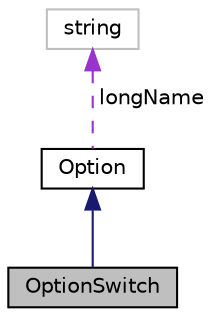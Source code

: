 digraph "OptionSwitch"
{
  edge [fontname="Helvetica",fontsize="10",labelfontname="Helvetica",labelfontsize="10"];
  node [fontname="Helvetica",fontsize="10",shape=record];
  Node1 [label="OptionSwitch",height=0.2,width=0.4,color="black", fillcolor="grey75", style="filled", fontcolor="black"];
  Node2 -> Node1 [dir="back",color="midnightblue",fontsize="10",style="solid",fontname="Helvetica"];
  Node2 [label="Option",height=0.2,width=0.4,color="black", fillcolor="white", style="filled",URL="$classOption.html",tooltip="Base class for option/switch. "];
  Node3 -> Node2 [dir="back",color="darkorchid3",fontsize="10",style="dashed",label=" longName" ,fontname="Helvetica"];
  Node3 [label="string",height=0.2,width=0.4,color="grey75", fillcolor="white", style="filled"];
}
